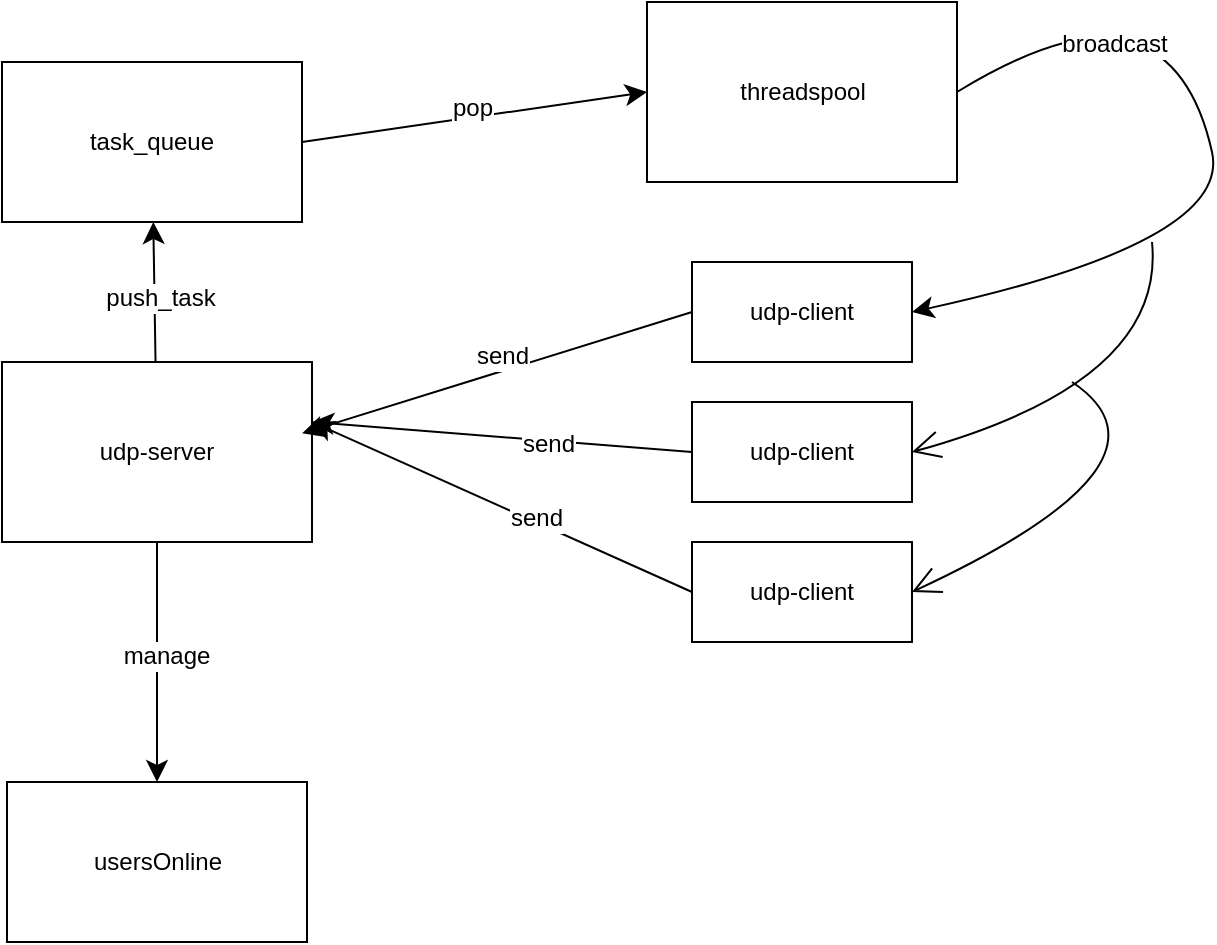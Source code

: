 <mxfile version="26.1.3">
  <diagram id="C5RBs43oDa-KdzZeNtuy" name="Page-1">
    <mxGraphModel dx="1218" dy="557" grid="1" gridSize="10" guides="1" tooltips="1" connect="1" arrows="1" fold="1" page="1" pageScale="1" pageWidth="827" pageHeight="1169" math="0" shadow="0">
      <root>
        <mxCell id="WIyWlLk6GJQsqaUBKTNV-0" />
        <mxCell id="WIyWlLk6GJQsqaUBKTNV-1" parent="WIyWlLk6GJQsqaUBKTNV-0" />
        <mxCell id="wjCZXmMWlRtDlvh0qTUq-29" value="" style="edgeStyle=none;curved=1;rounded=0;orthogonalLoop=1;jettySize=auto;html=1;fontSize=12;startSize=8;endSize=8;" edge="1" parent="WIyWlLk6GJQsqaUBKTNV-1" source="wjCZXmMWlRtDlvh0qTUq-1" target="wjCZXmMWlRtDlvh0qTUq-2">
          <mxGeometry relative="1" as="geometry" />
        </mxCell>
        <mxCell id="wjCZXmMWlRtDlvh0qTUq-31" value="push_task" style="edgeLabel;html=1;align=center;verticalAlign=middle;resizable=0;points=[];fontSize=12;" vertex="1" connectable="0" parent="wjCZXmMWlRtDlvh0qTUq-29">
          <mxGeometry x="-0.076" y="-3" relative="1" as="geometry">
            <mxPoint as="offset" />
          </mxGeometry>
        </mxCell>
        <mxCell id="wjCZXmMWlRtDlvh0qTUq-48" style="edgeStyle=none;curved=1;rounded=0;orthogonalLoop=1;jettySize=auto;html=1;exitX=0.5;exitY=1;exitDx=0;exitDy=0;entryX=0.5;entryY=0;entryDx=0;entryDy=0;fontSize=12;startSize=8;endSize=8;" edge="1" parent="WIyWlLk6GJQsqaUBKTNV-1" source="wjCZXmMWlRtDlvh0qTUq-1" target="wjCZXmMWlRtDlvh0qTUq-47">
          <mxGeometry relative="1" as="geometry" />
        </mxCell>
        <mxCell id="wjCZXmMWlRtDlvh0qTUq-49" value="manage" style="edgeLabel;html=1;align=center;verticalAlign=middle;resizable=0;points=[];fontSize=12;" vertex="1" connectable="0" parent="wjCZXmMWlRtDlvh0qTUq-48">
          <mxGeometry x="-0.047" y="4" relative="1" as="geometry">
            <mxPoint as="offset" />
          </mxGeometry>
        </mxCell>
        <mxCell id="wjCZXmMWlRtDlvh0qTUq-1" value="udp-server" style="html=1;whiteSpace=wrap;" vertex="1" parent="WIyWlLk6GJQsqaUBKTNV-1">
          <mxGeometry x="165" y="460" width="155" height="90" as="geometry" />
        </mxCell>
        <mxCell id="wjCZXmMWlRtDlvh0qTUq-50" style="edgeStyle=none;curved=1;rounded=0;orthogonalLoop=1;jettySize=auto;html=1;exitX=1;exitY=0.5;exitDx=0;exitDy=0;entryX=0;entryY=0.5;entryDx=0;entryDy=0;fontSize=12;startSize=8;endSize=8;" edge="1" parent="WIyWlLk6GJQsqaUBKTNV-1" source="wjCZXmMWlRtDlvh0qTUq-2" target="wjCZXmMWlRtDlvh0qTUq-6">
          <mxGeometry relative="1" as="geometry" />
        </mxCell>
        <mxCell id="wjCZXmMWlRtDlvh0qTUq-51" value="pop" style="edgeLabel;html=1;align=center;verticalAlign=middle;resizable=0;points=[];fontSize=12;" vertex="1" connectable="0" parent="wjCZXmMWlRtDlvh0qTUq-50">
          <mxGeometry x="-0.016" y="5" relative="1" as="geometry">
            <mxPoint as="offset" />
          </mxGeometry>
        </mxCell>
        <mxCell id="wjCZXmMWlRtDlvh0qTUq-2" value="task_queue" style="html=1;whiteSpace=wrap;" vertex="1" parent="WIyWlLk6GJQsqaUBKTNV-1">
          <mxGeometry x="165" y="310" width="150" height="80" as="geometry" />
        </mxCell>
        <mxCell id="wjCZXmMWlRtDlvh0qTUq-3" value="udp-client" style="html=1;whiteSpace=wrap;" vertex="1" parent="WIyWlLk6GJQsqaUBKTNV-1">
          <mxGeometry x="510" y="410" width="110" height="50" as="geometry" />
        </mxCell>
        <mxCell id="wjCZXmMWlRtDlvh0qTUq-33" style="edgeStyle=none;curved=1;rounded=0;orthogonalLoop=1;jettySize=auto;html=1;exitX=0;exitY=0.5;exitDx=0;exitDy=0;fontSize=12;startSize=8;endSize=8;" edge="1" parent="WIyWlLk6GJQsqaUBKTNV-1" source="wjCZXmMWlRtDlvh0qTUq-4">
          <mxGeometry relative="1" as="geometry">
            <mxPoint x="320" y="490" as="targetPoint" />
          </mxGeometry>
        </mxCell>
        <mxCell id="wjCZXmMWlRtDlvh0qTUq-36" value="send" style="edgeLabel;html=1;align=center;verticalAlign=middle;resizable=0;points=[];fontSize=12;" vertex="1" connectable="0" parent="wjCZXmMWlRtDlvh0qTUq-33">
          <mxGeometry x="-0.242" relative="1" as="geometry">
            <mxPoint y="1" as="offset" />
          </mxGeometry>
        </mxCell>
        <mxCell id="wjCZXmMWlRtDlvh0qTUq-4" value="udp-client" style="html=1;whiteSpace=wrap;" vertex="1" parent="WIyWlLk6GJQsqaUBKTNV-1">
          <mxGeometry x="510" y="480" width="110" height="50" as="geometry" />
        </mxCell>
        <mxCell id="wjCZXmMWlRtDlvh0qTUq-34" style="edgeStyle=none;curved=1;rounded=0;orthogonalLoop=1;jettySize=auto;html=1;exitX=0;exitY=0.5;exitDx=0;exitDy=0;fontSize=12;startSize=8;endSize=8;" edge="1" parent="WIyWlLk6GJQsqaUBKTNV-1" source="wjCZXmMWlRtDlvh0qTUq-5">
          <mxGeometry relative="1" as="geometry">
            <mxPoint x="320" y="490" as="targetPoint" />
          </mxGeometry>
        </mxCell>
        <mxCell id="wjCZXmMWlRtDlvh0qTUq-37" value="send" style="edgeLabel;html=1;align=center;verticalAlign=middle;resizable=0;points=[];fontSize=12;" vertex="1" connectable="0" parent="wjCZXmMWlRtDlvh0qTUq-34">
          <mxGeometry x="-0.171" y="-2" relative="1" as="geometry">
            <mxPoint as="offset" />
          </mxGeometry>
        </mxCell>
        <mxCell id="wjCZXmMWlRtDlvh0qTUq-5" value="udp-client" style="html=1;whiteSpace=wrap;" vertex="1" parent="WIyWlLk6GJQsqaUBKTNV-1">
          <mxGeometry x="510" y="550" width="110" height="50" as="geometry" />
        </mxCell>
        <mxCell id="wjCZXmMWlRtDlvh0qTUq-52" style="edgeStyle=none;curved=1;rounded=0;orthogonalLoop=1;jettySize=auto;html=1;exitX=1;exitY=0.5;exitDx=0;exitDy=0;fontSize=12;startSize=8;endSize=8;entryX=1;entryY=0.5;entryDx=0;entryDy=0;" edge="1" parent="WIyWlLk6GJQsqaUBKTNV-1" source="wjCZXmMWlRtDlvh0qTUq-6" target="wjCZXmMWlRtDlvh0qTUq-3">
          <mxGeometry relative="1" as="geometry">
            <mxPoint x="790" y="360" as="targetPoint" />
            <Array as="points">
              <mxPoint x="700" y="290" />
              <mxPoint x="760" y="310" />
              <mxPoint x="780" y="400" />
            </Array>
          </mxGeometry>
        </mxCell>
        <mxCell id="wjCZXmMWlRtDlvh0qTUq-65" value="broadcast" style="edgeLabel;html=1;align=center;verticalAlign=middle;resizable=0;points=[];fontSize=12;" vertex="1" connectable="0" parent="wjCZXmMWlRtDlvh0qTUq-52">
          <mxGeometry x="-0.534" y="-4" relative="1" as="geometry">
            <mxPoint as="offset" />
          </mxGeometry>
        </mxCell>
        <mxCell id="wjCZXmMWlRtDlvh0qTUq-6" value="threadspool" style="html=1;whiteSpace=wrap;" vertex="1" parent="WIyWlLk6GJQsqaUBKTNV-1">
          <mxGeometry x="487.5" y="280" width="155" height="90" as="geometry" />
        </mxCell>
        <mxCell id="wjCZXmMWlRtDlvh0qTUq-32" style="edgeStyle=none;curved=1;rounded=0;orthogonalLoop=1;jettySize=auto;html=1;exitX=0;exitY=0.5;exitDx=0;exitDy=0;entryX=0.968;entryY=0.396;entryDx=0;entryDy=0;entryPerimeter=0;fontSize=12;startSize=8;endSize=8;" edge="1" parent="WIyWlLk6GJQsqaUBKTNV-1" source="wjCZXmMWlRtDlvh0qTUq-3" target="wjCZXmMWlRtDlvh0qTUq-1">
          <mxGeometry relative="1" as="geometry" />
        </mxCell>
        <mxCell id="wjCZXmMWlRtDlvh0qTUq-35" value="send" style="edgeLabel;html=1;align=center;verticalAlign=middle;resizable=0;points=[];fontSize=12;" vertex="1" connectable="0" parent="wjCZXmMWlRtDlvh0qTUq-32">
          <mxGeometry x="-0.044" y="-6" relative="1" as="geometry">
            <mxPoint y="-1" as="offset" />
          </mxGeometry>
        </mxCell>
        <mxCell id="wjCZXmMWlRtDlvh0qTUq-47" value="usersOnline" style="html=1;whiteSpace=wrap;" vertex="1" parent="WIyWlLk6GJQsqaUBKTNV-1">
          <mxGeometry x="167.5" y="670" width="150" height="80" as="geometry" />
        </mxCell>
        <mxCell id="wjCZXmMWlRtDlvh0qTUq-61" value="" style="endArrow=open;endFill=1;endSize=12;html=1;rounded=0;fontSize=12;curved=1;entryX=1;entryY=0.5;entryDx=0;entryDy=0;" edge="1" parent="WIyWlLk6GJQsqaUBKTNV-1" target="wjCZXmMWlRtDlvh0qTUq-4">
          <mxGeometry width="160" relative="1" as="geometry">
            <mxPoint x="740" y="400" as="sourcePoint" />
            <mxPoint x="827" y="470" as="targetPoint" />
            <Array as="points">
              <mxPoint x="747" y="470" />
            </Array>
          </mxGeometry>
        </mxCell>
        <mxCell id="wjCZXmMWlRtDlvh0qTUq-64" value="" style="endArrow=open;endFill=1;endSize=12;html=1;rounded=0;fontSize=12;curved=1;entryX=1;entryY=0.5;entryDx=0;entryDy=0;" edge="1" parent="WIyWlLk6GJQsqaUBKTNV-1" target="wjCZXmMWlRtDlvh0qTUq-5">
          <mxGeometry width="160" relative="1" as="geometry">
            <mxPoint x="700" y="470" as="sourcePoint" />
            <mxPoint x="760" y="560" as="targetPoint" />
            <Array as="points">
              <mxPoint x="760" y="510" />
            </Array>
          </mxGeometry>
        </mxCell>
      </root>
    </mxGraphModel>
  </diagram>
</mxfile>
